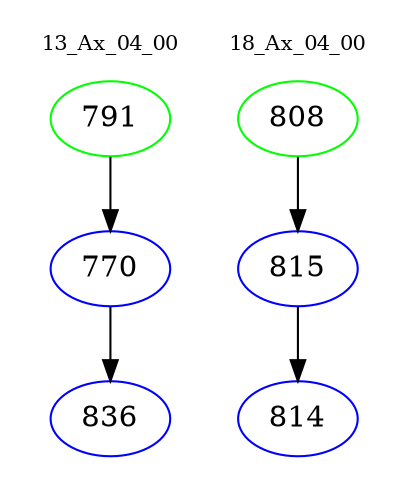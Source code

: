 digraph{
subgraph cluster_0 {
color = white
label = "13_Ax_04_00";
fontsize=10;
T0_791 [label="791", color="green"]
T0_791 -> T0_770 [color="black"]
T0_770 [label="770", color="blue"]
T0_770 -> T0_836 [color="black"]
T0_836 [label="836", color="blue"]
}
subgraph cluster_1 {
color = white
label = "18_Ax_04_00";
fontsize=10;
T1_808 [label="808", color="green"]
T1_808 -> T1_815 [color="black"]
T1_815 [label="815", color="blue"]
T1_815 -> T1_814 [color="black"]
T1_814 [label="814", color="blue"]
}
}
